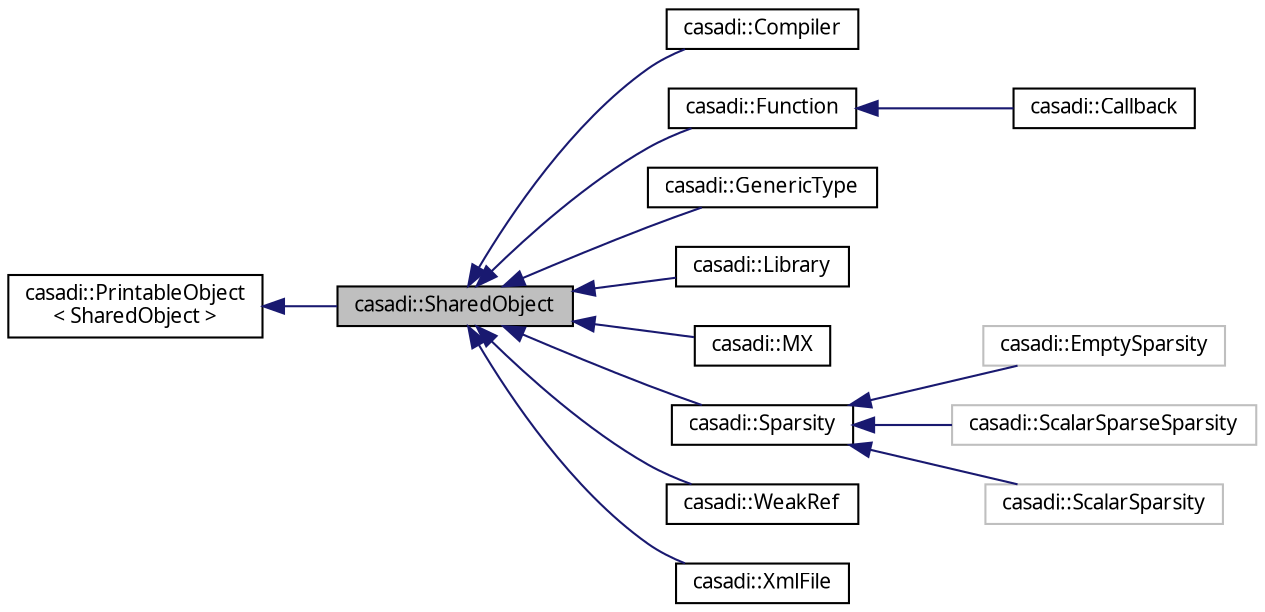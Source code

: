 digraph "casadi::SharedObject"
{
  edge [fontname="FreeSans.ttf",fontsize="10",labelfontname="FreeSans.ttf",labelfontsize="10"];
  node [fontname="FreeSans.ttf",fontsize="10",shape=record];
  rankdir="LR";
  Node1 [label="casadi::SharedObject",height=0.2,width=0.4,color="black", fillcolor="grey75", style="filled", fontcolor="black"];
  Node2 -> Node1 [dir="back",color="midnightblue",fontsize="10",style="solid",fontname="FreeSans.ttf"];
  Node2 [label="casadi::PrintableObject\l\< SharedObject \>",height=0.2,width=0.4,color="black", fillcolor="white", style="filled",URL="$d5/d18/classcasadi_1_1PrintableObject.html"];
  Node1 -> Node3 [dir="back",color="midnightblue",fontsize="10",style="solid",fontname="FreeSans.ttf"];
  Node3 [label="casadi::Compiler",height=0.2,width=0.4,color="black", fillcolor="white", style="filled",URL="$d7/df2/classcasadi_1_1Compiler.html",tooltip="Compiler. "];
  Node1 -> Node4 [dir="back",color="midnightblue",fontsize="10",style="solid",fontname="FreeSans.ttf"];
  Node4 [label="casadi::Function",height=0.2,width=0.4,color="black", fillcolor="white", style="filled",URL="$da/da4/classcasadi_1_1Function.html",tooltip="General function. "];
  Node4 -> Node5 [dir="back",color="midnightblue",fontsize="10",style="solid",fontname="FreeSans.ttf"];
  Node5 [label="casadi::Callback",height=0.2,width=0.4,color="black", fillcolor="white", style="filled",URL="$d6/dac/classcasadi_1_1Callback.html",tooltip="Callback function functionality This class provides a public API to the FunctionInternal class that c..."];
  Node1 -> Node6 [dir="back",color="midnightblue",fontsize="10",style="solid",fontname="FreeSans.ttf"];
  Node6 [label="casadi::GenericType",height=0.2,width=0.4,color="black", fillcolor="white", style="filled",URL="$d6/d82/classcasadi_1_1GenericType.html",tooltip="Generic data type, can hold different types such as bool, int, string etc. "];
  Node1 -> Node7 [dir="back",color="midnightblue",fontsize="10",style="solid",fontname="FreeSans.ttf"];
  Node7 [label="casadi::Library",height=0.2,width=0.4,color="black", fillcolor="white", style="filled",URL="$d4/df0/classcasadi_1_1Library.html",tooltip="Library, either just-in-time compiled or dynamically loaded. "];
  Node1 -> Node8 [dir="back",color="midnightblue",fontsize="10",style="solid",fontname="FreeSans.ttf"];
  Node8 [label="casadi::MX",height=0.2,width=0.4,color="black", fillcolor="white", style="filled",URL="$de/d57/classcasadi_1_1MX.html",tooltip="MX - Matrix expression. "];
  Node1 -> Node9 [dir="back",color="midnightblue",fontsize="10",style="solid",fontname="FreeSans.ttf"];
  Node9 [label="casadi::Sparsity",height=0.2,width=0.4,color="black", fillcolor="white", style="filled",URL="$d5/da8/classcasadi_1_1Sparsity.html",tooltip="General sparsity class. "];
  Node9 -> Node10 [dir="back",color="midnightblue",fontsize="10",style="solid",fontname="FreeSans.ttf"];
  Node10 [label="casadi::EmptySparsity",height=0.2,width=0.4,color="grey75", fillcolor="white", style="filled"];
  Node9 -> Node11 [dir="back",color="midnightblue",fontsize="10",style="solid",fontname="FreeSans.ttf"];
  Node11 [label="casadi::ScalarSparseSparsity",height=0.2,width=0.4,color="grey75", fillcolor="white", style="filled"];
  Node9 -> Node12 [dir="back",color="midnightblue",fontsize="10",style="solid",fontname="FreeSans.ttf"];
  Node12 [label="casadi::ScalarSparsity",height=0.2,width=0.4,color="grey75", fillcolor="white", style="filled"];
  Node1 -> Node13 [dir="back",color="midnightblue",fontsize="10",style="solid",fontname="FreeSans.ttf"];
  Node13 [label="casadi::WeakRef",height=0.2,width=0.4,color="black", fillcolor="white", style="filled",URL="$d8/de8/classcasadi_1_1WeakRef.html",tooltip="Weak reference type A weak reference to a SharedObject. "];
  Node1 -> Node14 [dir="back",color="midnightblue",fontsize="10",style="solid",fontname="FreeSans.ttf"];
  Node14 [label="casadi::XmlFile",height=0.2,width=0.4,color="black", fillcolor="white", style="filled",URL="$d4/d74/classcasadi_1_1XmlFile.html",tooltip="XML parser Can be used for parsing XML files into CasADi data structures. "];
}
